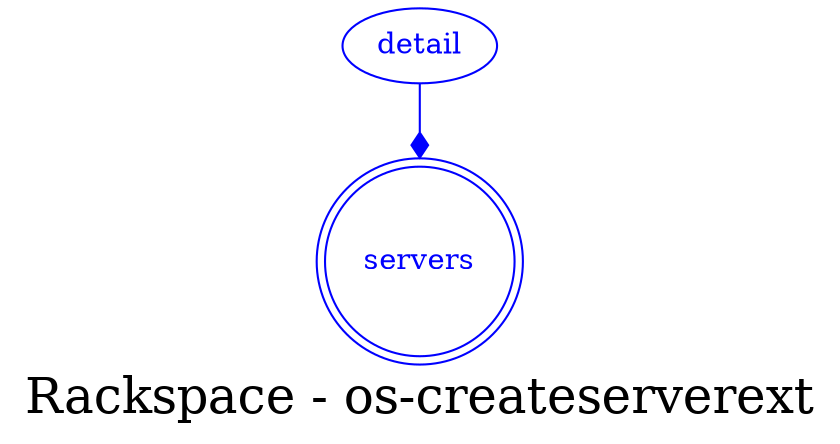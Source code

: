 digraph LexiconGraph {
graph[label="Rackspace - os-createserverext", fontsize=24]
splines=true
"servers" [color=blue, fontcolor=blue, shape=doublecircle]
"detail" -> "servers" [color=blue, fontcolor=blue, arrowhead=diamond, arrowtail=none]
"detail" [color=blue, fontcolor=blue, shape=ellipse]
}
